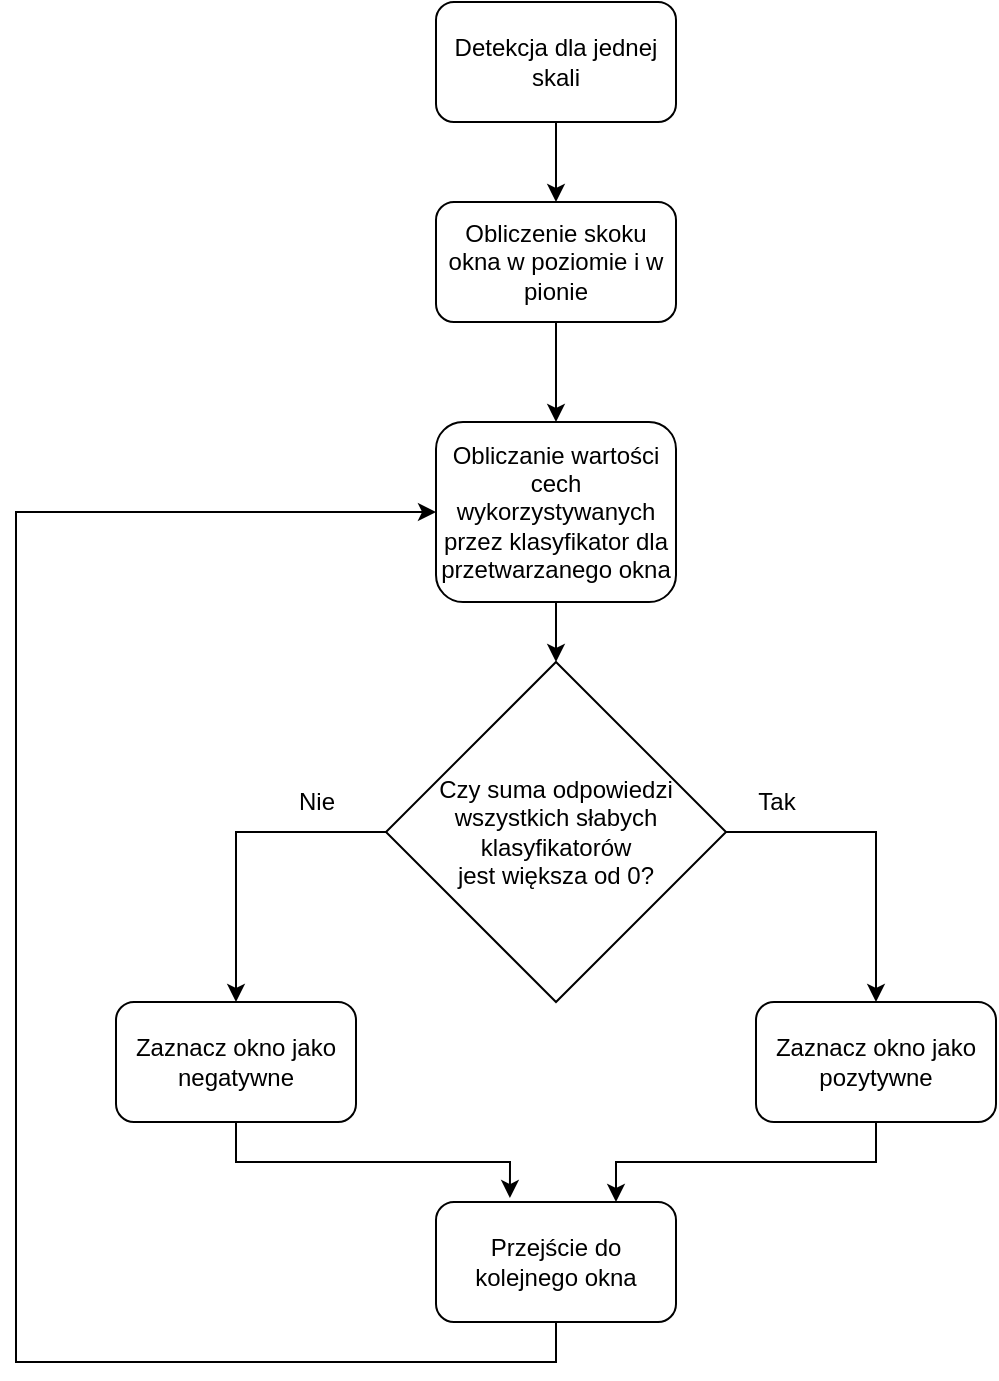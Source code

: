 <mxfile version="20.2.7" type="device"><diagram id="XwJmgZnqYMKe4Pho6TTb" name="Page-1"><mxGraphModel dx="1362" dy="712" grid="1" gridSize="10" guides="1" tooltips="1" connect="1" arrows="1" fold="1" page="1" pageScale="1" pageWidth="1169" pageHeight="827" math="0" shadow="0"><root><mxCell id="0"/><mxCell id="1" parent="0"/><mxCell id="P0NTfpLz1b2DYX6s_wTC-3" style="edgeStyle=orthogonalEdgeStyle;rounded=0;orthogonalLoop=1;jettySize=auto;html=1;exitX=0.5;exitY=1;exitDx=0;exitDy=0;entryX=0.5;entryY=0;entryDx=0;entryDy=0;" edge="1" parent="1" source="P0NTfpLz1b2DYX6s_wTC-1" target="P0NTfpLz1b2DYX6s_wTC-2"><mxGeometry relative="1" as="geometry"/></mxCell><mxCell id="P0NTfpLz1b2DYX6s_wTC-1" value="Detekcja dla jednej skali" style="rounded=1;whiteSpace=wrap;html=1;" vertex="1" parent="1"><mxGeometry x="480" y="100" width="120" height="60" as="geometry"/></mxCell><mxCell id="P0NTfpLz1b2DYX6s_wTC-5" value="" style="edgeStyle=orthogonalEdgeStyle;rounded=0;orthogonalLoop=1;jettySize=auto;html=1;" edge="1" parent="1" source="P0NTfpLz1b2DYX6s_wTC-2" target="P0NTfpLz1b2DYX6s_wTC-4"><mxGeometry relative="1" as="geometry"/></mxCell><mxCell id="P0NTfpLz1b2DYX6s_wTC-2" value="Obliczenie skoku okna w poziomie i w pionie" style="rounded=1;whiteSpace=wrap;html=1;" vertex="1" parent="1"><mxGeometry x="480" y="200" width="120" height="60" as="geometry"/></mxCell><mxCell id="P0NTfpLz1b2DYX6s_wTC-6" style="edgeStyle=orthogonalEdgeStyle;rounded=0;orthogonalLoop=1;jettySize=auto;html=1;exitX=0.5;exitY=1;exitDx=0;exitDy=0;entryX=0.5;entryY=0;entryDx=0;entryDy=0;" edge="1" parent="1" source="P0NTfpLz1b2DYX6s_wTC-4" target="P0NTfpLz1b2DYX6s_wTC-8"><mxGeometry relative="1" as="geometry"><mxPoint x="540" y="450" as="targetPoint"/></mxGeometry></mxCell><mxCell id="P0NTfpLz1b2DYX6s_wTC-4" value="Obliczanie wartości cech wykorzystywanych przez klasyfikator dla przetwarzanego okna" style="whiteSpace=wrap;html=1;rounded=1;" vertex="1" parent="1"><mxGeometry x="480" y="310" width="120" height="90" as="geometry"/></mxCell><mxCell id="P0NTfpLz1b2DYX6s_wTC-10" style="edgeStyle=orthogonalEdgeStyle;rounded=0;orthogonalLoop=1;jettySize=auto;html=1;exitX=1;exitY=0.5;exitDx=0;exitDy=0;entryX=0.5;entryY=0;entryDx=0;entryDy=0;" edge="1" parent="1" source="P0NTfpLz1b2DYX6s_wTC-8" target="P0NTfpLz1b2DYX6s_wTC-9"><mxGeometry relative="1" as="geometry"/></mxCell><mxCell id="P0NTfpLz1b2DYX6s_wTC-15" style="edgeStyle=orthogonalEdgeStyle;rounded=0;orthogonalLoop=1;jettySize=auto;html=1;exitX=0;exitY=0.5;exitDx=0;exitDy=0;entryX=0.5;entryY=0;entryDx=0;entryDy=0;" edge="1" parent="1" source="P0NTfpLz1b2DYX6s_wTC-8" target="P0NTfpLz1b2DYX6s_wTC-14"><mxGeometry relative="1" as="geometry"/></mxCell><mxCell id="P0NTfpLz1b2DYX6s_wTC-8" value="Czy suma odpowiedzi wszystkich słabych klasyfikatorów &lt;br&gt;jest większa od 0?" style="rhombus;whiteSpace=wrap;html=1;" vertex="1" parent="1"><mxGeometry x="455" y="430" width="170" height="170" as="geometry"/></mxCell><mxCell id="P0NTfpLz1b2DYX6s_wTC-13" style="edgeStyle=orthogonalEdgeStyle;rounded=0;orthogonalLoop=1;jettySize=auto;html=1;exitX=0.5;exitY=1;exitDx=0;exitDy=0;entryX=0.75;entryY=0;entryDx=0;entryDy=0;" edge="1" parent="1" source="P0NTfpLz1b2DYX6s_wTC-9" target="P0NTfpLz1b2DYX6s_wTC-11"><mxGeometry relative="1" as="geometry"/></mxCell><mxCell id="P0NTfpLz1b2DYX6s_wTC-9" value="Zaznacz okno jako pozytywne" style="rounded=1;whiteSpace=wrap;html=1;" vertex="1" parent="1"><mxGeometry x="640" y="600" width="120" height="60" as="geometry"/></mxCell><mxCell id="P0NTfpLz1b2DYX6s_wTC-12" style="edgeStyle=orthogonalEdgeStyle;rounded=0;orthogonalLoop=1;jettySize=auto;html=1;exitX=0.5;exitY=1;exitDx=0;exitDy=0;entryX=0;entryY=0.5;entryDx=0;entryDy=0;" edge="1" parent="1" source="P0NTfpLz1b2DYX6s_wTC-11" target="P0NTfpLz1b2DYX6s_wTC-4"><mxGeometry relative="1" as="geometry"><Array as="points"><mxPoint x="540" y="780"/><mxPoint x="270" y="780"/><mxPoint x="270" y="355"/></Array></mxGeometry></mxCell><mxCell id="P0NTfpLz1b2DYX6s_wTC-11" value="Przejście do kolejnego okna" style="rounded=1;whiteSpace=wrap;html=1;" vertex="1" parent="1"><mxGeometry x="480" y="700" width="120" height="60" as="geometry"/></mxCell><mxCell id="P0NTfpLz1b2DYX6s_wTC-16" style="edgeStyle=orthogonalEdgeStyle;rounded=0;orthogonalLoop=1;jettySize=auto;html=1;exitX=0.5;exitY=1;exitDx=0;exitDy=0;entryX=0.308;entryY=-0.033;entryDx=0;entryDy=0;entryPerimeter=0;" edge="1" parent="1" source="P0NTfpLz1b2DYX6s_wTC-14" target="P0NTfpLz1b2DYX6s_wTC-11"><mxGeometry relative="1" as="geometry"/></mxCell><mxCell id="P0NTfpLz1b2DYX6s_wTC-14" value="Zaznacz okno jako negatywne" style="rounded=1;whiteSpace=wrap;html=1;" vertex="1" parent="1"><mxGeometry x="320" y="600" width="120" height="60" as="geometry"/></mxCell><mxCell id="P0NTfpLz1b2DYX6s_wTC-17" value="Nie" style="text;html=1;align=center;verticalAlign=middle;resizable=0;points=[];autosize=1;strokeColor=none;fillColor=none;" vertex="1" parent="1"><mxGeometry x="400" y="485" width="40" height="30" as="geometry"/></mxCell><mxCell id="P0NTfpLz1b2DYX6s_wTC-18" value="Tak" style="text;html=1;align=center;verticalAlign=middle;resizable=0;points=[];autosize=1;strokeColor=none;fillColor=none;" vertex="1" parent="1"><mxGeometry x="630" y="485" width="40" height="30" as="geometry"/></mxCell></root></mxGraphModel></diagram></mxfile>